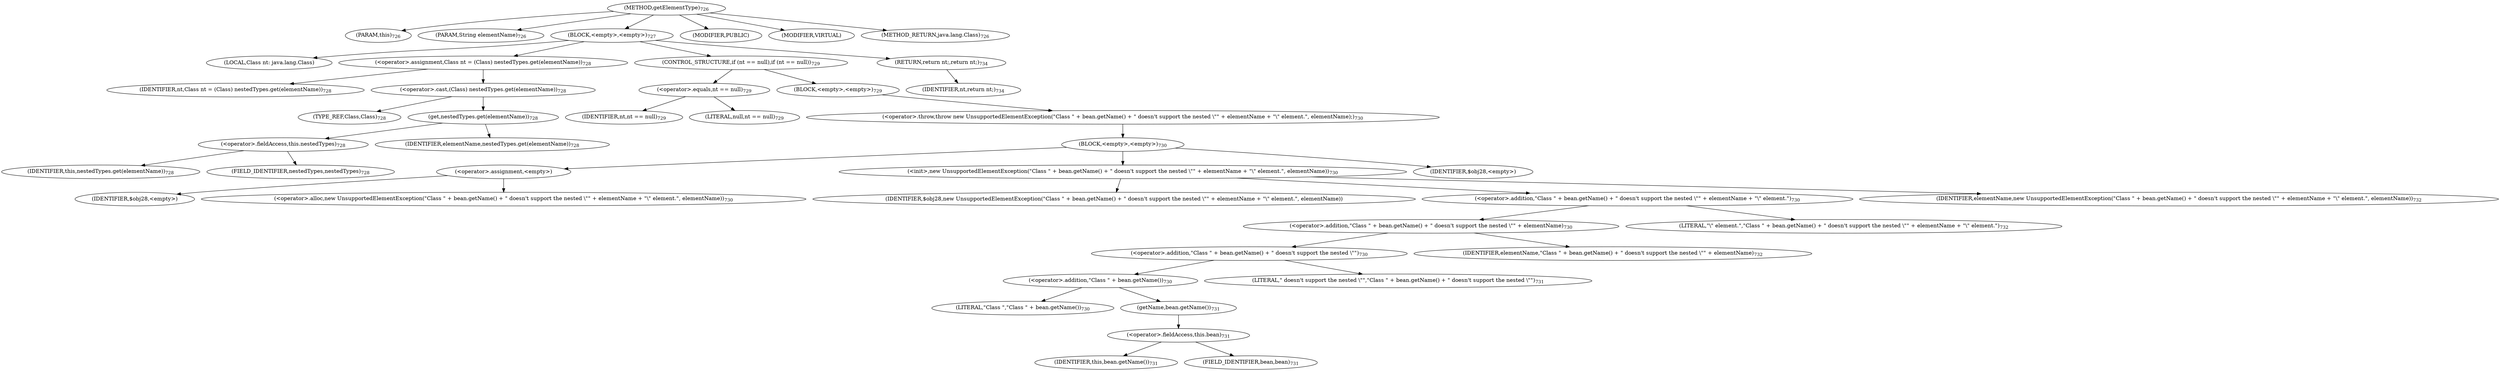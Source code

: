 digraph "getElementType" {  
"1674" [label = <(METHOD,getElementType)<SUB>726</SUB>> ]
"1675" [label = <(PARAM,this)<SUB>726</SUB>> ]
"1676" [label = <(PARAM,String elementName)<SUB>726</SUB>> ]
"1677" [label = <(BLOCK,&lt;empty&gt;,&lt;empty&gt;)<SUB>727</SUB>> ]
"1678" [label = <(LOCAL,Class nt: java.lang.Class)> ]
"1679" [label = <(&lt;operator&gt;.assignment,Class nt = (Class) nestedTypes.get(elementName))<SUB>728</SUB>> ]
"1680" [label = <(IDENTIFIER,nt,Class nt = (Class) nestedTypes.get(elementName))<SUB>728</SUB>> ]
"1681" [label = <(&lt;operator&gt;.cast,(Class) nestedTypes.get(elementName))<SUB>728</SUB>> ]
"1682" [label = <(TYPE_REF,Class,Class)<SUB>728</SUB>> ]
"1683" [label = <(get,nestedTypes.get(elementName))<SUB>728</SUB>> ]
"1684" [label = <(&lt;operator&gt;.fieldAccess,this.nestedTypes)<SUB>728</SUB>> ]
"1685" [label = <(IDENTIFIER,this,nestedTypes.get(elementName))<SUB>728</SUB>> ]
"1686" [label = <(FIELD_IDENTIFIER,nestedTypes,nestedTypes)<SUB>728</SUB>> ]
"1687" [label = <(IDENTIFIER,elementName,nestedTypes.get(elementName))<SUB>728</SUB>> ]
"1688" [label = <(CONTROL_STRUCTURE,if (nt == null),if (nt == null))<SUB>729</SUB>> ]
"1689" [label = <(&lt;operator&gt;.equals,nt == null)<SUB>729</SUB>> ]
"1690" [label = <(IDENTIFIER,nt,nt == null)<SUB>729</SUB>> ]
"1691" [label = <(LITERAL,null,nt == null)<SUB>729</SUB>> ]
"1692" [label = <(BLOCK,&lt;empty&gt;,&lt;empty&gt;)<SUB>729</SUB>> ]
"1693" [label = <(&lt;operator&gt;.throw,throw new UnsupportedElementException(&quot;Class &quot; + bean.getName() + &quot; doesn't support the nested \&quot;&quot; + elementName + &quot;\&quot; element.&quot;, elementName);)<SUB>730</SUB>> ]
"1694" [label = <(BLOCK,&lt;empty&gt;,&lt;empty&gt;)<SUB>730</SUB>> ]
"1695" [label = <(&lt;operator&gt;.assignment,&lt;empty&gt;)> ]
"1696" [label = <(IDENTIFIER,$obj28,&lt;empty&gt;)> ]
"1697" [label = <(&lt;operator&gt;.alloc,new UnsupportedElementException(&quot;Class &quot; + bean.getName() + &quot; doesn't support the nested \&quot;&quot; + elementName + &quot;\&quot; element.&quot;, elementName))<SUB>730</SUB>> ]
"1698" [label = <(&lt;init&gt;,new UnsupportedElementException(&quot;Class &quot; + bean.getName() + &quot; doesn't support the nested \&quot;&quot; + elementName + &quot;\&quot; element.&quot;, elementName))<SUB>730</SUB>> ]
"1699" [label = <(IDENTIFIER,$obj28,new UnsupportedElementException(&quot;Class &quot; + bean.getName() + &quot; doesn't support the nested \&quot;&quot; + elementName + &quot;\&quot; element.&quot;, elementName))> ]
"1700" [label = <(&lt;operator&gt;.addition,&quot;Class &quot; + bean.getName() + &quot; doesn't support the nested \&quot;&quot; + elementName + &quot;\&quot; element.&quot;)<SUB>730</SUB>> ]
"1701" [label = <(&lt;operator&gt;.addition,&quot;Class &quot; + bean.getName() + &quot; doesn't support the nested \&quot;&quot; + elementName)<SUB>730</SUB>> ]
"1702" [label = <(&lt;operator&gt;.addition,&quot;Class &quot; + bean.getName() + &quot; doesn't support the nested \&quot;&quot;)<SUB>730</SUB>> ]
"1703" [label = <(&lt;operator&gt;.addition,&quot;Class &quot; + bean.getName())<SUB>730</SUB>> ]
"1704" [label = <(LITERAL,&quot;Class &quot;,&quot;Class &quot; + bean.getName())<SUB>730</SUB>> ]
"1705" [label = <(getName,bean.getName())<SUB>731</SUB>> ]
"1706" [label = <(&lt;operator&gt;.fieldAccess,this.bean)<SUB>731</SUB>> ]
"1707" [label = <(IDENTIFIER,this,bean.getName())<SUB>731</SUB>> ]
"1708" [label = <(FIELD_IDENTIFIER,bean,bean)<SUB>731</SUB>> ]
"1709" [label = <(LITERAL,&quot; doesn't support the nested \&quot;&quot;,&quot;Class &quot; + bean.getName() + &quot; doesn't support the nested \&quot;&quot;)<SUB>731</SUB>> ]
"1710" [label = <(IDENTIFIER,elementName,&quot;Class &quot; + bean.getName() + &quot; doesn't support the nested \&quot;&quot; + elementName)<SUB>732</SUB>> ]
"1711" [label = <(LITERAL,&quot;\&quot; element.&quot;,&quot;Class &quot; + bean.getName() + &quot; doesn't support the nested \&quot;&quot; + elementName + &quot;\&quot; element.&quot;)<SUB>732</SUB>> ]
"1712" [label = <(IDENTIFIER,elementName,new UnsupportedElementException(&quot;Class &quot; + bean.getName() + &quot; doesn't support the nested \&quot;&quot; + elementName + &quot;\&quot; element.&quot;, elementName))<SUB>732</SUB>> ]
"1713" [label = <(IDENTIFIER,$obj28,&lt;empty&gt;)> ]
"1714" [label = <(RETURN,return nt;,return nt;)<SUB>734</SUB>> ]
"1715" [label = <(IDENTIFIER,nt,return nt;)<SUB>734</SUB>> ]
"1716" [label = <(MODIFIER,PUBLIC)> ]
"1717" [label = <(MODIFIER,VIRTUAL)> ]
"1718" [label = <(METHOD_RETURN,java.lang.Class)<SUB>726</SUB>> ]
  "1674" -> "1675" 
  "1674" -> "1676" 
  "1674" -> "1677" 
  "1674" -> "1716" 
  "1674" -> "1717" 
  "1674" -> "1718" 
  "1677" -> "1678" 
  "1677" -> "1679" 
  "1677" -> "1688" 
  "1677" -> "1714" 
  "1679" -> "1680" 
  "1679" -> "1681" 
  "1681" -> "1682" 
  "1681" -> "1683" 
  "1683" -> "1684" 
  "1683" -> "1687" 
  "1684" -> "1685" 
  "1684" -> "1686" 
  "1688" -> "1689" 
  "1688" -> "1692" 
  "1689" -> "1690" 
  "1689" -> "1691" 
  "1692" -> "1693" 
  "1693" -> "1694" 
  "1694" -> "1695" 
  "1694" -> "1698" 
  "1694" -> "1713" 
  "1695" -> "1696" 
  "1695" -> "1697" 
  "1698" -> "1699" 
  "1698" -> "1700" 
  "1698" -> "1712" 
  "1700" -> "1701" 
  "1700" -> "1711" 
  "1701" -> "1702" 
  "1701" -> "1710" 
  "1702" -> "1703" 
  "1702" -> "1709" 
  "1703" -> "1704" 
  "1703" -> "1705" 
  "1705" -> "1706" 
  "1706" -> "1707" 
  "1706" -> "1708" 
  "1714" -> "1715" 
}
